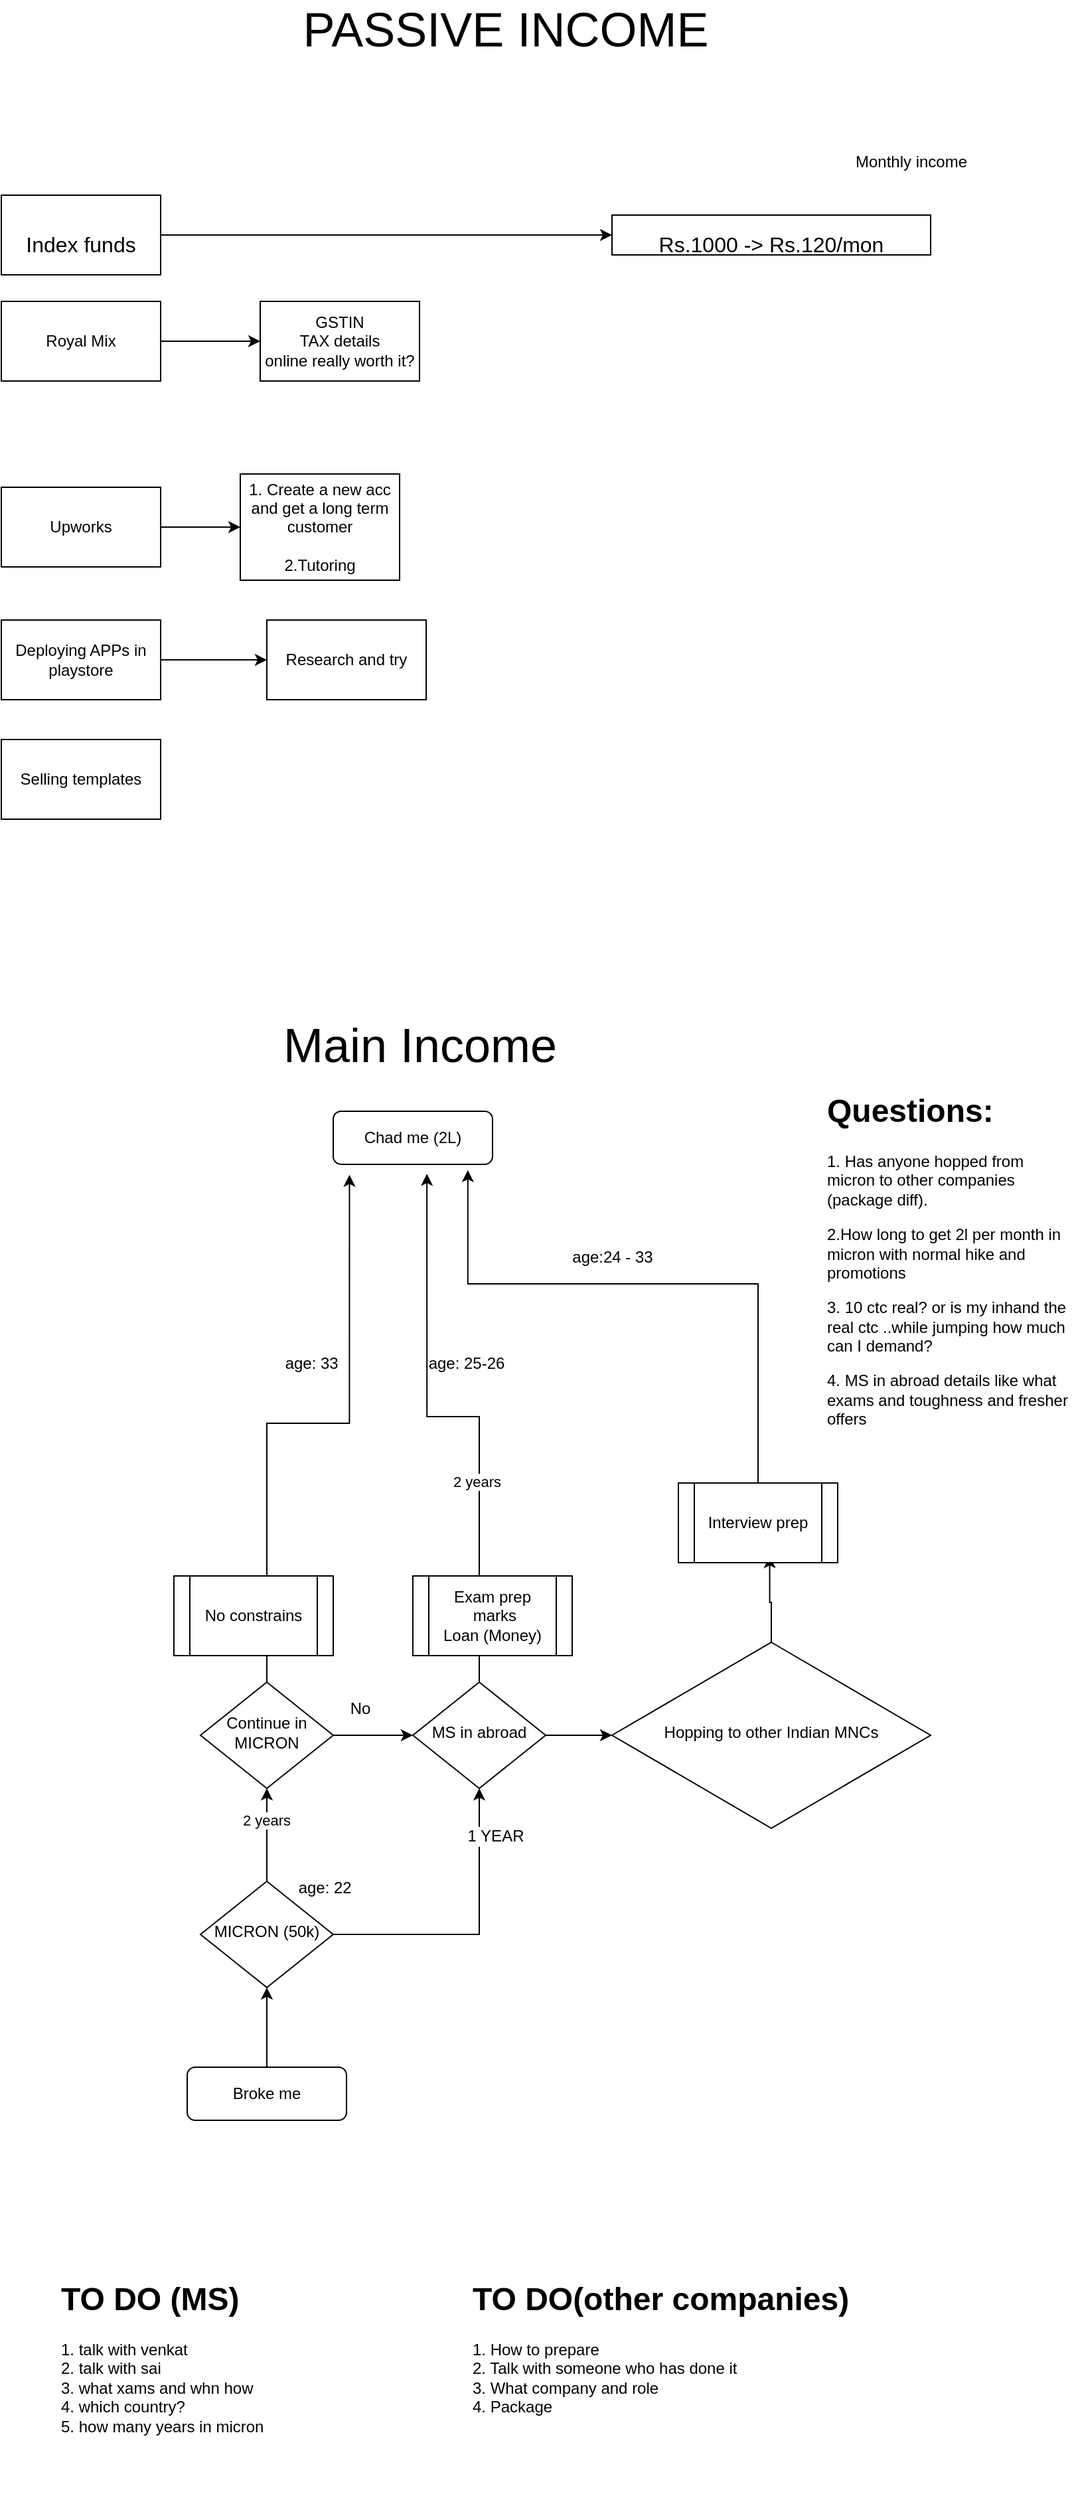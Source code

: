 <mxfile version="20.5.1" type="github">
  <diagram id="C5RBs43oDa-KdzZeNtuy" name="Page-1">
    <mxGraphModel dx="1117" dy="1838" grid="1" gridSize="10" guides="1" tooltips="1" connect="1" arrows="1" fold="1" page="1" pageScale="1" pageWidth="827" pageHeight="1169" math="0" shadow="0">
      <root>
        <mxCell id="WIyWlLk6GJQsqaUBKTNV-0" />
        <mxCell id="WIyWlLk6GJQsqaUBKTNV-1" parent="WIyWlLk6GJQsqaUBKTNV-0" />
        <mxCell id="WIyWlLk6GJQsqaUBKTNV-3" value="Chad me (2L)" style="rounded=1;whiteSpace=wrap;html=1;fontSize=12;glass=0;strokeWidth=1;shadow=0;" parent="WIyWlLk6GJQsqaUBKTNV-1" vertex="1">
          <mxGeometry x="270" y="-290" width="120" height="40" as="geometry" />
        </mxCell>
        <mxCell id="a1IRn4NeAn26UEId_gsX-3" style="edgeStyle=orthogonalEdgeStyle;rounded=0;orthogonalLoop=1;jettySize=auto;html=1;" edge="1" parent="WIyWlLk6GJQsqaUBKTNV-1" source="WIyWlLk6GJQsqaUBKTNV-10" target="a1IRn4NeAn26UEId_gsX-2">
          <mxGeometry relative="1" as="geometry" />
        </mxCell>
        <mxCell id="a1IRn4NeAn26UEId_gsX-13" value="2 years&amp;nbsp;" style="edgeLabel;html=1;align=center;verticalAlign=middle;resizable=0;points=[];" vertex="1" connectable="0" parent="a1IRn4NeAn26UEId_gsX-3">
          <mxGeometry x="0.331" y="-1" relative="1" as="geometry">
            <mxPoint as="offset" />
          </mxGeometry>
        </mxCell>
        <mxCell id="WIyWlLk6GJQsqaUBKTNV-10" value="MICRON (50k)" style="rhombus;whiteSpace=wrap;html=1;shadow=0;fontFamily=Helvetica;fontSize=12;align=center;strokeWidth=1;spacing=6;spacingTop=-4;" parent="WIyWlLk6GJQsqaUBKTNV-1" vertex="1">
          <mxGeometry x="170" y="290" width="100" height="80" as="geometry" />
        </mxCell>
        <mxCell id="a1IRn4NeAn26UEId_gsX-1" style="edgeStyle=orthogonalEdgeStyle;rounded=0;orthogonalLoop=1;jettySize=auto;html=1;entryX=0.5;entryY=1;entryDx=0;entryDy=0;" edge="1" parent="WIyWlLk6GJQsqaUBKTNV-1" source="WIyWlLk6GJQsqaUBKTNV-11" target="WIyWlLk6GJQsqaUBKTNV-10">
          <mxGeometry relative="1" as="geometry" />
        </mxCell>
        <mxCell id="WIyWlLk6GJQsqaUBKTNV-11" value="Broke me" style="rounded=1;whiteSpace=wrap;html=1;fontSize=12;glass=0;strokeWidth=1;shadow=0;" parent="WIyWlLk6GJQsqaUBKTNV-1" vertex="1">
          <mxGeometry x="160" y="430" width="120" height="40" as="geometry" />
        </mxCell>
        <mxCell id="a1IRn4NeAn26UEId_gsX-8" style="edgeStyle=orthogonalEdgeStyle;rounded=0;orthogonalLoop=1;jettySize=auto;html=1;entryX=0.102;entryY=1.196;entryDx=0;entryDy=0;entryPerimeter=0;" edge="1" parent="WIyWlLk6GJQsqaUBKTNV-1" source="a1IRn4NeAn26UEId_gsX-2" target="WIyWlLk6GJQsqaUBKTNV-3">
          <mxGeometry relative="1" as="geometry" />
        </mxCell>
        <mxCell id="a1IRn4NeAn26UEId_gsX-10" style="edgeStyle=orthogonalEdgeStyle;rounded=0;orthogonalLoop=1;jettySize=auto;html=1;" edge="1" parent="WIyWlLk6GJQsqaUBKTNV-1" source="a1IRn4NeAn26UEId_gsX-2" target="a1IRn4NeAn26UEId_gsX-9">
          <mxGeometry relative="1" as="geometry" />
        </mxCell>
        <mxCell id="a1IRn4NeAn26UEId_gsX-2" value="Continue in MICRON" style="rhombus;whiteSpace=wrap;html=1;shadow=0;fontFamily=Helvetica;fontSize=12;align=center;strokeWidth=1;spacing=6;spacingTop=-4;" vertex="1" parent="WIyWlLk6GJQsqaUBKTNV-1">
          <mxGeometry x="170" y="140" width="100" height="80" as="geometry" />
        </mxCell>
        <mxCell id="a1IRn4NeAn26UEId_gsX-14" style="edgeStyle=orthogonalEdgeStyle;rounded=0;orthogonalLoop=1;jettySize=auto;html=1;entryX=0.588;entryY=1.178;entryDx=0;entryDy=0;entryPerimeter=0;" edge="1" parent="WIyWlLk6GJQsqaUBKTNV-1" source="a1IRn4NeAn26UEId_gsX-9" target="WIyWlLk6GJQsqaUBKTNV-3">
          <mxGeometry relative="1" as="geometry">
            <Array as="points">
              <mxPoint x="380" y="-60" />
              <mxPoint x="341" y="-60" />
            </Array>
          </mxGeometry>
        </mxCell>
        <mxCell id="a1IRn4NeAn26UEId_gsX-15" value="&amp;nbsp;2 years&amp;nbsp;" style="edgeLabel;html=1;align=center;verticalAlign=middle;resizable=0;points=[];" vertex="1" connectable="0" parent="a1IRn4NeAn26UEId_gsX-14">
          <mxGeometry x="-0.283" y="2" relative="1" as="geometry">
            <mxPoint as="offset" />
          </mxGeometry>
        </mxCell>
        <mxCell id="a1IRn4NeAn26UEId_gsX-17" style="edgeStyle=orthogonalEdgeStyle;rounded=0;orthogonalLoop=1;jettySize=auto;html=1;" edge="1" parent="WIyWlLk6GJQsqaUBKTNV-1" source="a1IRn4NeAn26UEId_gsX-9" target="a1IRn4NeAn26UEId_gsX-16">
          <mxGeometry relative="1" as="geometry" />
        </mxCell>
        <mxCell id="a1IRn4NeAn26UEId_gsX-9" value="MS in abroad" style="rhombus;whiteSpace=wrap;html=1;shadow=0;fontFamily=Helvetica;fontSize=12;align=center;strokeWidth=1;spacing=6;spacingTop=-4;" vertex="1" parent="WIyWlLk6GJQsqaUBKTNV-1">
          <mxGeometry x="330" y="140" width="100" height="80" as="geometry" />
        </mxCell>
        <mxCell id="a1IRn4NeAn26UEId_gsX-18" style="edgeStyle=orthogonalEdgeStyle;rounded=0;orthogonalLoop=1;jettySize=auto;html=1;entryX=0.845;entryY=1.108;entryDx=0;entryDy=0;entryPerimeter=0;startArrow=none;" edge="1" parent="WIyWlLk6GJQsqaUBKTNV-1" source="a1IRn4NeAn26UEId_gsX-26" target="WIyWlLk6GJQsqaUBKTNV-3">
          <mxGeometry relative="1" as="geometry">
            <Array as="points">
              <mxPoint x="371" y="-160" />
            </Array>
          </mxGeometry>
        </mxCell>
        <mxCell id="a1IRn4NeAn26UEId_gsX-29" style="edgeStyle=orthogonalEdgeStyle;rounded=0;orthogonalLoop=1;jettySize=auto;html=1;entryX=0.573;entryY=0.918;entryDx=0;entryDy=0;entryPerimeter=0;fontSize=36;" edge="1" parent="WIyWlLk6GJQsqaUBKTNV-1" source="a1IRn4NeAn26UEId_gsX-16" target="a1IRn4NeAn26UEId_gsX-26">
          <mxGeometry relative="1" as="geometry" />
        </mxCell>
        <mxCell id="a1IRn4NeAn26UEId_gsX-16" value="Hopping to other Indian MNCs" style="rhombus;whiteSpace=wrap;html=1;shadow=0;fontFamily=Helvetica;fontSize=12;align=center;strokeWidth=1;spacing=6;spacingTop=-4;" vertex="1" parent="WIyWlLk6GJQsqaUBKTNV-1">
          <mxGeometry x="480" y="110" width="240" height="140" as="geometry" />
        </mxCell>
        <mxCell id="a1IRn4NeAn26UEId_gsX-51" style="edgeStyle=orthogonalEdgeStyle;rounded=0;orthogonalLoop=1;jettySize=auto;html=1;entryX=0.5;entryY=1;entryDx=0;entryDy=0;fontSize=12;exitX=1;exitY=0.5;exitDx=0;exitDy=0;" edge="1" parent="WIyWlLk6GJQsqaUBKTNV-1" source="WIyWlLk6GJQsqaUBKTNV-10" target="a1IRn4NeAn26UEId_gsX-9">
          <mxGeometry relative="1" as="geometry" />
        </mxCell>
        <mxCell id="a1IRn4NeAn26UEId_gsX-52" value="1 YEAR" style="edgeLabel;html=1;align=center;verticalAlign=middle;resizable=0;points=[];fontSize=12;" vertex="1" connectable="0" parent="a1IRn4NeAn26UEId_gsX-51">
          <mxGeometry x="0.667" y="-12" relative="1" as="geometry">
            <mxPoint y="-1" as="offset" />
          </mxGeometry>
        </mxCell>
        <mxCell id="a1IRn4NeAn26UEId_gsX-21" value="age: 22&amp;nbsp;" style="text;html=1;align=center;verticalAlign=middle;resizable=0;points=[];autosize=1;strokeColor=none;fillColor=none;" vertex="1" parent="WIyWlLk6GJQsqaUBKTNV-1">
          <mxGeometry x="230" y="280" width="70" height="30" as="geometry" />
        </mxCell>
        <mxCell id="a1IRn4NeAn26UEId_gsX-22" value="age: 25-26" style="text;html=1;align=center;verticalAlign=middle;resizable=0;points=[];autosize=1;strokeColor=none;fillColor=none;" vertex="1" parent="WIyWlLk6GJQsqaUBKTNV-1">
          <mxGeometry x="330" y="-115" width="80" height="30" as="geometry" />
        </mxCell>
        <mxCell id="a1IRn4NeAn26UEId_gsX-23" value="age: 33&amp;nbsp;" style="text;html=1;align=center;verticalAlign=middle;resizable=0;points=[];autosize=1;strokeColor=none;fillColor=none;" vertex="1" parent="WIyWlLk6GJQsqaUBKTNV-1">
          <mxGeometry x="220" y="-115" width="70" height="30" as="geometry" />
        </mxCell>
        <mxCell id="a1IRn4NeAn26UEId_gsX-24" value="Exam prep&lt;br&gt;&amp;nbsp;marks&lt;br&gt;Loan (Money)" style="shape=process;whiteSpace=wrap;html=1;backgroundOutline=1;" vertex="1" parent="WIyWlLk6GJQsqaUBKTNV-1">
          <mxGeometry x="330" y="60" width="120" height="60" as="geometry" />
        </mxCell>
        <mxCell id="a1IRn4NeAn26UEId_gsX-25" value="No constrains" style="shape=process;whiteSpace=wrap;html=1;backgroundOutline=1;" vertex="1" parent="WIyWlLk6GJQsqaUBKTNV-1">
          <mxGeometry x="150" y="60" width="120" height="60" as="geometry" />
        </mxCell>
        <mxCell id="a1IRn4NeAn26UEId_gsX-27" value="&lt;font style=&quot;font-size: 36px;&quot;&gt;Main Income&lt;/font&gt;" style="text;html=1;align=center;verticalAlign=middle;resizable=0;points=[];autosize=1;strokeColor=none;fillColor=none;" vertex="1" parent="WIyWlLk6GJQsqaUBKTNV-1">
          <mxGeometry x="220" y="-370" width="230" height="60" as="geometry" />
        </mxCell>
        <mxCell id="a1IRn4NeAn26UEId_gsX-26" value="Interview prep" style="shape=process;whiteSpace=wrap;html=1;backgroundOutline=1;" vertex="1" parent="WIyWlLk6GJQsqaUBKTNV-1">
          <mxGeometry x="530" y="-10" width="120" height="60" as="geometry" />
        </mxCell>
        <mxCell id="a1IRn4NeAn26UEId_gsX-31" value="&lt;h1&gt;Questions:&lt;/h1&gt;&lt;p&gt;1. Has anyone hopped from micron to other companies (package diff).&lt;/p&gt;&lt;p&gt;2.How long to get 2l per month in micron with normal hike and promotions&lt;/p&gt;&lt;p&gt;3. 10 ctc real? or is my inhand the real ctc ..while jumping how much can I demand?&lt;/p&gt;&lt;p&gt;4. MS in abroad details like what exams and toughness and fresher offers&lt;/p&gt;" style="text;html=1;strokeColor=none;fillColor=none;spacing=5;spacingTop=-20;whiteSpace=wrap;overflow=hidden;rounded=0;fontSize=12;" vertex="1" parent="WIyWlLk6GJQsqaUBKTNV-1">
          <mxGeometry x="637" y="-310" width="190" height="270" as="geometry" />
        </mxCell>
        <mxCell id="a1IRn4NeAn26UEId_gsX-33" value="&lt;font style=&quot;font-size: 36px;&quot;&gt;PASSIVE INCOME&lt;/font&gt;" style="text;html=1;strokeColor=none;fillColor=none;align=center;verticalAlign=middle;whiteSpace=wrap;rounded=0;fontSize=12;" vertex="1" parent="WIyWlLk6GJQsqaUBKTNV-1">
          <mxGeometry x="120" y="-1120" width="560" height="30" as="geometry" />
        </mxCell>
        <mxCell id="a1IRn4NeAn26UEId_gsX-38" style="edgeStyle=orthogonalEdgeStyle;rounded=0;orthogonalLoop=1;jettySize=auto;html=1;fontSize=12;" edge="1" parent="WIyWlLk6GJQsqaUBKTNV-1" source="a1IRn4NeAn26UEId_gsX-36" target="a1IRn4NeAn26UEId_gsX-37">
          <mxGeometry relative="1" as="geometry" />
        </mxCell>
        <mxCell id="a1IRn4NeAn26UEId_gsX-36" value="&lt;font size=&quot;3&quot;&gt;Index funds&lt;br&gt;&lt;/font&gt;" style="whiteSpace=wrap;html=1;fontSize=36;" vertex="1" parent="WIyWlLk6GJQsqaUBKTNV-1">
          <mxGeometry x="20" y="-980" width="120" height="60" as="geometry" />
        </mxCell>
        <mxCell id="a1IRn4NeAn26UEId_gsX-37" value="&lt;font size=&quot;3&quot;&gt;Rs.1000 -&amp;gt; Rs.120/mon&lt;br&gt;&lt;/font&gt;" style="whiteSpace=wrap;html=1;fontSize=36;" vertex="1" parent="WIyWlLk6GJQsqaUBKTNV-1">
          <mxGeometry x="480" y="-965" width="240" height="30" as="geometry" />
        </mxCell>
        <mxCell id="a1IRn4NeAn26UEId_gsX-39" value="Monthly income" style="text;html=1;align=center;verticalAlign=middle;resizable=0;points=[];autosize=1;strokeColor=none;fillColor=none;fontSize=12;" vertex="1" parent="WIyWlLk6GJQsqaUBKTNV-1">
          <mxGeometry x="650" y="-1020" width="110" height="30" as="geometry" />
        </mxCell>
        <mxCell id="a1IRn4NeAn26UEId_gsX-42" value="" style="edgeStyle=orthogonalEdgeStyle;rounded=0;orthogonalLoop=1;jettySize=auto;html=1;fontSize=12;" edge="1" parent="WIyWlLk6GJQsqaUBKTNV-1" source="a1IRn4NeAn26UEId_gsX-40" target="a1IRn4NeAn26UEId_gsX-41">
          <mxGeometry relative="1" as="geometry" />
        </mxCell>
        <mxCell id="a1IRn4NeAn26UEId_gsX-40" value="Royal Mix" style="rounded=0;whiteSpace=wrap;html=1;fontSize=12;" vertex="1" parent="WIyWlLk6GJQsqaUBKTNV-1">
          <mxGeometry x="20" y="-900" width="120" height="60" as="geometry" />
        </mxCell>
        <mxCell id="a1IRn4NeAn26UEId_gsX-41" value="GSTIN&lt;br&gt;TAX details&lt;br&gt;online really worth it?" style="whiteSpace=wrap;html=1;rounded=0;" vertex="1" parent="WIyWlLk6GJQsqaUBKTNV-1">
          <mxGeometry x="215" y="-900" width="120" height="60" as="geometry" />
        </mxCell>
        <mxCell id="a1IRn4NeAn26UEId_gsX-45" style="edgeStyle=orthogonalEdgeStyle;rounded=0;orthogonalLoop=1;jettySize=auto;html=1;fontSize=12;" edge="1" parent="WIyWlLk6GJQsqaUBKTNV-1" source="a1IRn4NeAn26UEId_gsX-43" target="a1IRn4NeAn26UEId_gsX-44">
          <mxGeometry relative="1" as="geometry" />
        </mxCell>
        <mxCell id="a1IRn4NeAn26UEId_gsX-43" value="Upworks" style="rounded=0;whiteSpace=wrap;html=1;fontSize=12;" vertex="1" parent="WIyWlLk6GJQsqaUBKTNV-1">
          <mxGeometry x="20" y="-760" width="120" height="60" as="geometry" />
        </mxCell>
        <mxCell id="a1IRn4NeAn26UEId_gsX-44" value="1. Create a new acc&lt;br&gt;and get a long term customer&lt;br&gt;&lt;br&gt;2.Tutoring" style="rounded=0;whiteSpace=wrap;html=1;fontSize=12;" vertex="1" parent="WIyWlLk6GJQsqaUBKTNV-1">
          <mxGeometry x="200" y="-770" width="120" height="80" as="geometry" />
        </mxCell>
        <mxCell id="a1IRn4NeAn26UEId_gsX-48" value="" style="edgeStyle=orthogonalEdgeStyle;rounded=0;orthogonalLoop=1;jettySize=auto;html=1;fontSize=12;" edge="1" parent="WIyWlLk6GJQsqaUBKTNV-1" source="a1IRn4NeAn26UEId_gsX-46" target="a1IRn4NeAn26UEId_gsX-47">
          <mxGeometry relative="1" as="geometry" />
        </mxCell>
        <mxCell id="a1IRn4NeAn26UEId_gsX-46" value="Deploying APPs in playstore" style="rounded=0;whiteSpace=wrap;html=1;fontSize=12;" vertex="1" parent="WIyWlLk6GJQsqaUBKTNV-1">
          <mxGeometry x="20" y="-660" width="120" height="60" as="geometry" />
        </mxCell>
        <mxCell id="a1IRn4NeAn26UEId_gsX-47" value="Research and try" style="whiteSpace=wrap;html=1;rounded=0;" vertex="1" parent="WIyWlLk6GJQsqaUBKTNV-1">
          <mxGeometry x="220" y="-660" width="120" height="60" as="geometry" />
        </mxCell>
        <mxCell id="a1IRn4NeAn26UEId_gsX-49" value="Selling templates" style="rounded=0;whiteSpace=wrap;html=1;fontSize=12;" vertex="1" parent="WIyWlLk6GJQsqaUBKTNV-1">
          <mxGeometry x="20" y="-570" width="120" height="60" as="geometry" />
        </mxCell>
        <mxCell id="a1IRn4NeAn26UEId_gsX-50" value="No" style="text;html=1;align=center;verticalAlign=middle;resizable=0;points=[];autosize=1;strokeColor=none;fillColor=none;fontSize=12;" vertex="1" parent="WIyWlLk6GJQsqaUBKTNV-1">
          <mxGeometry x="270" y="145" width="40" height="30" as="geometry" />
        </mxCell>
        <mxCell id="a1IRn4NeAn26UEId_gsX-53" value="age:24 - 33" style="text;html=1;align=center;verticalAlign=middle;resizable=0;points=[];autosize=1;strokeColor=none;fillColor=none;fontSize=12;" vertex="1" parent="WIyWlLk6GJQsqaUBKTNV-1">
          <mxGeometry x="440" y="-195" width="80" height="30" as="geometry" />
        </mxCell>
        <mxCell id="a1IRn4NeAn26UEId_gsX-55" value="&lt;h1&gt;TO DO (MS)&lt;/h1&gt;&lt;div&gt;1. talk with venkat&lt;/div&gt;&lt;div&gt;2. talk with sai&lt;/div&gt;&lt;div&gt;3. what xams and whn how&lt;/div&gt;&lt;div&gt;4. which country?&lt;/div&gt;&lt;div&gt;5. how many years in micron&lt;/div&gt;" style="text;html=1;strokeColor=none;fillColor=none;spacing=5;spacingTop=-20;whiteSpace=wrap;overflow=hidden;rounded=0;fontSize=12;" vertex="1" parent="WIyWlLk6GJQsqaUBKTNV-1">
          <mxGeometry x="60" y="585" width="190" height="135" as="geometry" />
        </mxCell>
        <mxCell id="a1IRn4NeAn26UEId_gsX-56" value="&lt;h1&gt;TO DO(other companies)&lt;/h1&gt;&lt;div&gt;1. How to prepare&lt;/div&gt;&lt;div&gt;2. Talk with someone who has done it&lt;/div&gt;&lt;div&gt;3. What company and role&lt;/div&gt;&lt;div&gt;4. Package&lt;/div&gt;" style="text;html=1;strokeColor=none;fillColor=none;spacing=5;spacingTop=-20;whiteSpace=wrap;overflow=hidden;rounded=0;fontSize=12;" vertex="1" parent="WIyWlLk6GJQsqaUBKTNV-1">
          <mxGeometry x="370" y="585" width="310" height="170" as="geometry" />
        </mxCell>
      </root>
    </mxGraphModel>
  </diagram>
</mxfile>
